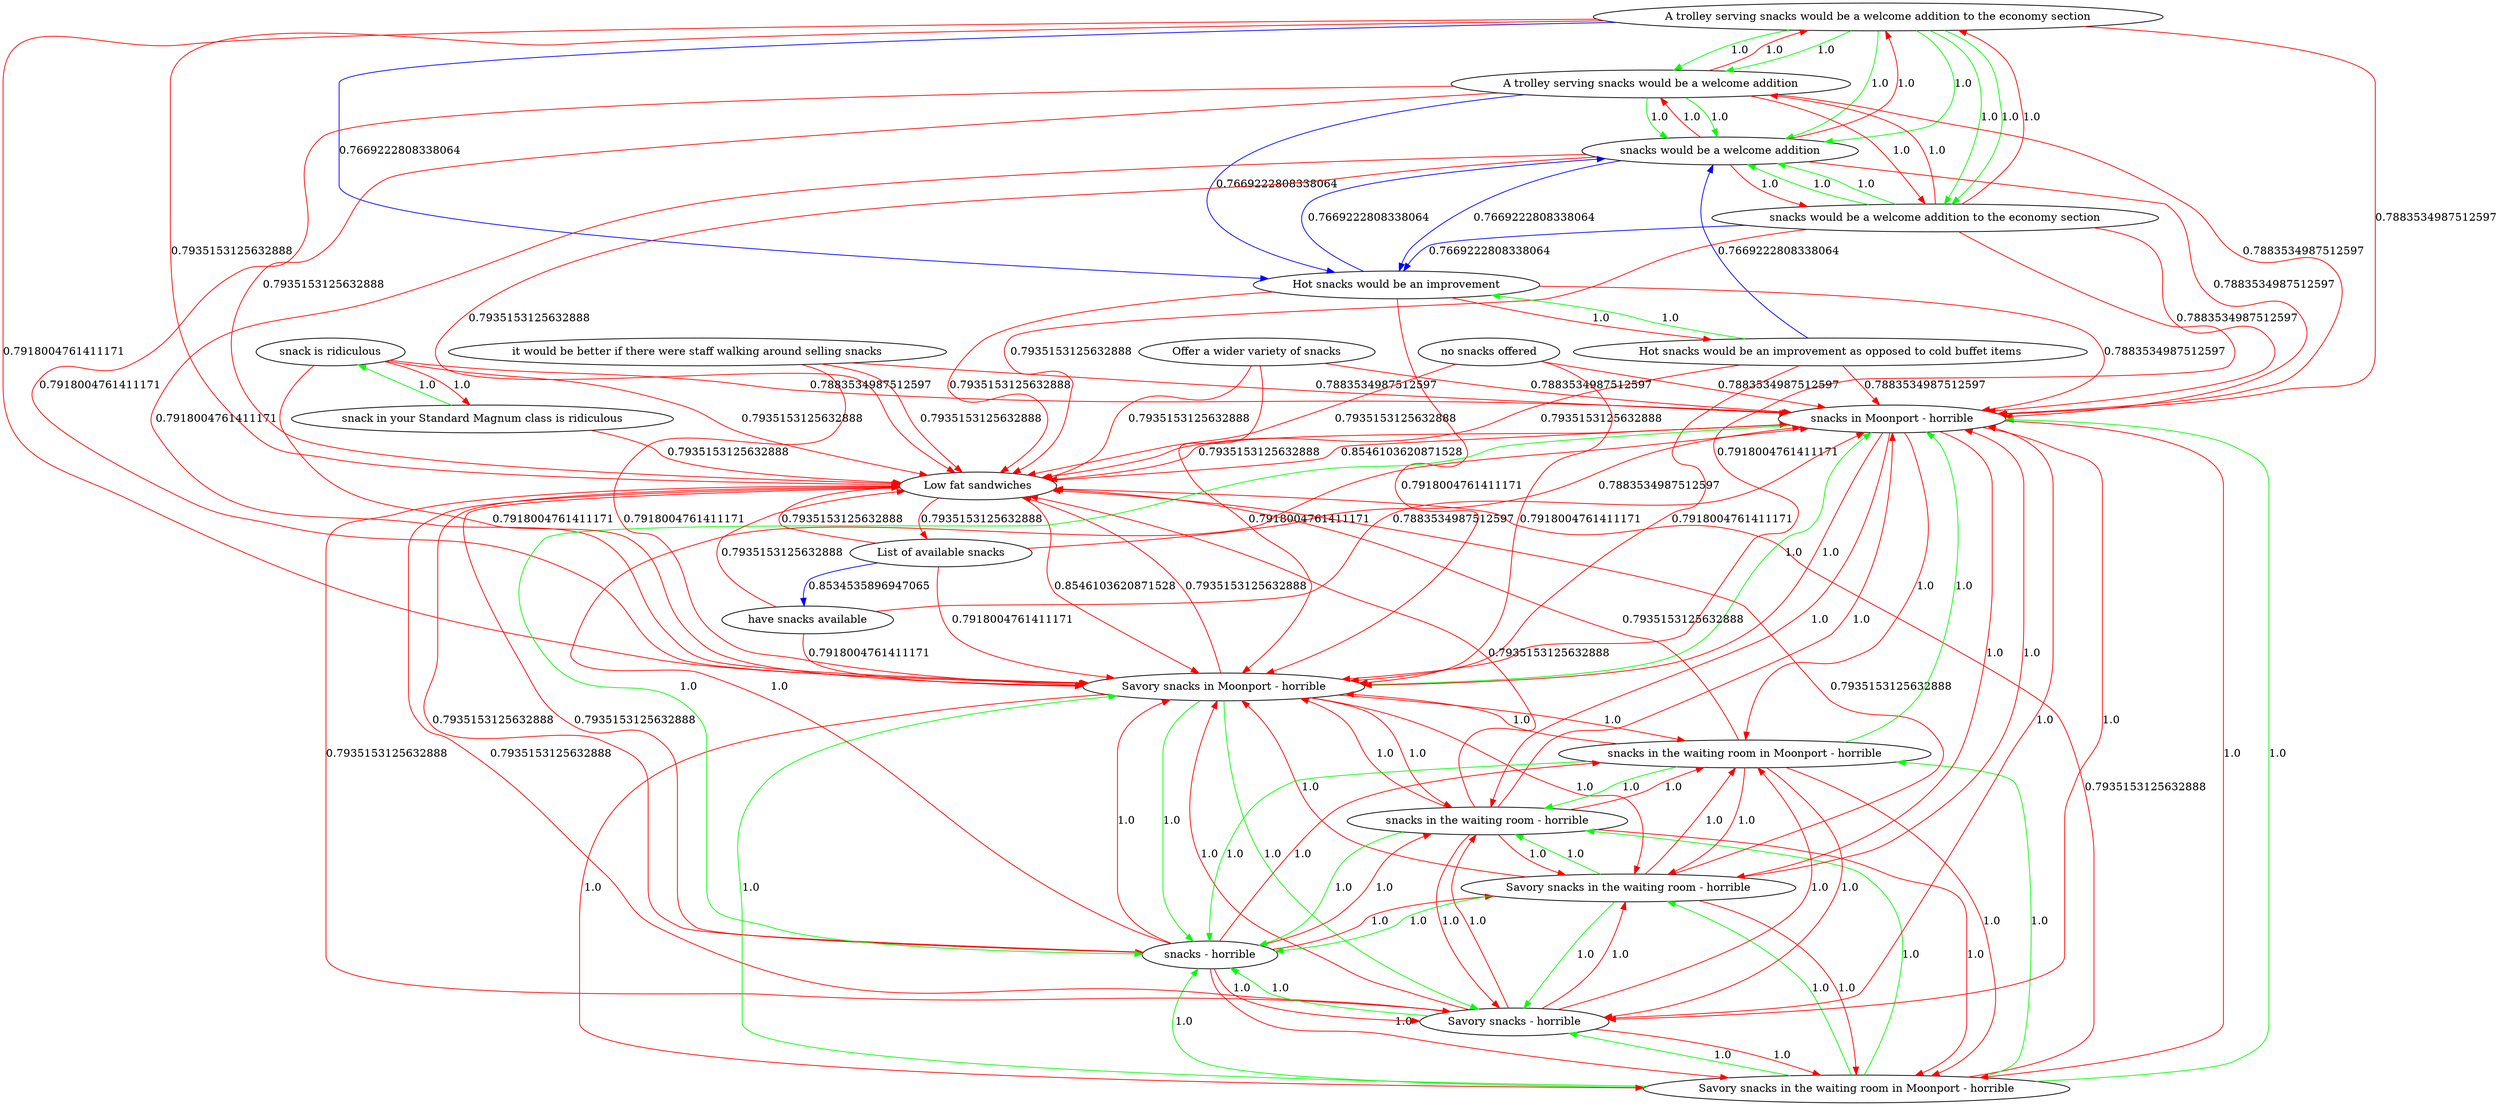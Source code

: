 digraph rawGraph {
"A trolley serving snacks would be a welcome addition to the economy section";"A trolley serving snacks would be a welcome addition";"snacks would be a welcome addition";"snacks would be a welcome addition to the economy section";"Hot snacks would be an improvement as opposed to cold buffet items";"Hot snacks would be an improvement";"List of available snacks";"Low fat sandwiches";"Offer a wider variety of snacks";"Savory snacks in the waiting room in Moonport - horrible";"Savory snacks in Moonport - horrible";"Savory snacks - horrible";"snacks - horrible";"snacks in Moonport - horrible";"Savory snacks in the waiting room - horrible";"snacks in the waiting room - horrible";"snacks in the waiting room in Moonport - horrible";"have snacks available";"it would be better if there were staff walking around selling snacks";"no snacks offered";"snack in your Standard Magnum class is ridiculous";"snack is ridiculous";"A trolley serving snacks would be a welcome addition to the economy section" -> "A trolley serving snacks would be a welcome addition" [label=1.0] [color=green]
"A trolley serving snacks would be a welcome addition" -> "snacks would be a welcome addition" [label=1.0] [color=green]
"A trolley serving snacks would be a welcome addition to the economy section" -> "snacks would be a welcome addition to the economy section" [label=1.0] [color=green]
"snacks would be a welcome addition to the economy section" -> "snacks would be a welcome addition" [label=1.0] [color=green]
"A trolley serving snacks would be a welcome addition to the economy section" -> "snacks would be a welcome addition" [label=1.0] [color=green]
"A trolley serving snacks would be a welcome addition to the economy section" -> "A trolley serving snacks would be a welcome addition" [label=1.0] [color=green]
"A trolley serving snacks would be a welcome addition" -> "snacks would be a welcome addition" [label=1.0] [color=green]
"A trolley serving snacks would be a welcome addition to the economy section" -> "snacks would be a welcome addition to the economy section" [label=1.0] [color=green]
"snacks would be a welcome addition to the economy section" -> "snacks would be a welcome addition" [label=1.0] [color=green]
"A trolley serving snacks would be a welcome addition to the economy section" -> "snacks would be a welcome addition" [label=1.0] [color=green]
"A trolley serving snacks would be a welcome addition" -> "A trolley serving snacks would be a welcome addition to the economy section" [label=1.0] [color=red]
"A trolley serving snacks would be a welcome addition" -> "snacks would be a welcome addition to the economy section" [label=1.0] [color=red]
"snacks would be a welcome addition" -> "A trolley serving snacks would be a welcome addition to the economy section" [label=1.0] [color=red]
"snacks would be a welcome addition" -> "A trolley serving snacks would be a welcome addition" [label=1.0] [color=red]
"snacks would be a welcome addition" -> "snacks would be a welcome addition to the economy section" [label=1.0] [color=red]
"snacks would be a welcome addition to the economy section" -> "A trolley serving snacks would be a welcome addition to the economy section" [label=1.0] [color=red]
"snacks would be a welcome addition to the economy section" -> "A trolley serving snacks would be a welcome addition" [label=1.0] [color=red]
"Hot snacks would be an improvement as opposed to cold buffet items" -> "Hot snacks would be an improvement" [label=1.0] [color=green]
"Hot snacks would be an improvement" -> "Hot snacks would be an improvement as opposed to cold buffet items" [label=1.0] [color=red]
"A trolley serving snacks would be a welcome addition to the economy section" -> "Hot snacks would be an improvement" [label=0.7669222808338064] [color=blue]
"A trolley serving snacks would be a welcome addition" -> "Hot snacks would be an improvement" [label=0.7669222808338064] [color=blue]
"snacks would be a welcome addition" -> "Hot snacks would be an improvement" [label=0.7669222808338064] [color=blue]
"snacks would be a welcome addition to the economy section" -> "Hot snacks would be an improvement" [label=0.7669222808338064] [color=blue]
"Hot snacks would be an improvement as opposed to cold buffet items" -> "snacks would be a welcome addition" [label=0.7669222808338064] [color=blue]
"Hot snacks would be an improvement" -> "snacks would be a welcome addition" [label=0.7669222808338064] [color=blue]
"A trolley serving snacks would be a welcome addition to the economy section" -> "Low fat sandwiches" [label=0.7935153125632888] [color=red]
"A trolley serving snacks would be a welcome addition" -> "Low fat sandwiches" [label=0.7935153125632888] [color=red]
"snacks would be a welcome addition" -> "Low fat sandwiches" [label=0.7935153125632888] [color=red]
"snacks would be a welcome addition to the economy section" -> "Low fat sandwiches" [label=0.7935153125632888] [color=red]
"Hot snacks would be an improvement as opposed to cold buffet items" -> "Low fat sandwiches" [label=0.7935153125632888] [color=red]
"Hot snacks would be an improvement" -> "Low fat sandwiches" [label=0.7935153125632888] [color=red]
"List of available snacks" -> "Low fat sandwiches" [label=0.7935153125632888] [color=red]
"Low fat sandwiches" -> "List of available snacks" [label=0.7935153125632888] [color=red]
"Offer a wider variety of snacks" -> "Low fat sandwiches" [label=0.7935153125632888] [color=red]
"Savory snacks in the waiting room in Moonport - horrible" -> "Savory snacks in Moonport - horrible" [label=1.0] [color=green]
"Savory snacks in Moonport - horrible" -> "Savory snacks - horrible" [label=1.0] [color=green]
"Savory snacks - horrible" -> "snacks - horrible" [label=1.0] [color=green]
"Savory snacks in Moonport - horrible" -> "snacks in Moonport - horrible" [label=1.0] [color=green]
"snacks in Moonport - horrible" -> "snacks - horrible" [label=1.0] [color=green]
"Savory snacks in the waiting room in Moonport - horrible" -> "Savory snacks in the waiting room - horrible" [label=1.0] [color=green]
"Savory snacks in the waiting room - horrible" -> "Savory snacks - horrible" [label=1.0] [color=green]
"Savory snacks in the waiting room - horrible" -> "snacks in the waiting room - horrible" [label=1.0] [color=green]
"snacks in the waiting room - horrible" -> "snacks - horrible" [label=1.0] [color=green]
"Savory snacks in the waiting room in Moonport - horrible" -> "snacks in the waiting room in Moonport - horrible" [label=1.0] [color=green]
"snacks in the waiting room in Moonport - horrible" -> "snacks in Moonport - horrible" [label=1.0] [color=green]
"snacks in the waiting room in Moonport - horrible" -> "snacks in the waiting room - horrible" [label=1.0] [color=green]
"Savory snacks in the waiting room in Moonport - horrible" -> "Savory snacks - horrible" [label=1.0] [color=green]
"Savory snacks in the waiting room in Moonport - horrible" -> "snacks in Moonport - horrible" [label=1.0] [color=green]
"Savory snacks in the waiting room in Moonport - horrible" -> "snacks in the waiting room - horrible" [label=1.0] [color=green]
"Savory snacks in Moonport - horrible" -> "snacks - horrible" [label=1.0] [color=green]
"Savory snacks in the waiting room - horrible" -> "snacks - horrible" [label=1.0] [color=green]
"snacks in the waiting room in Moonport - horrible" -> "snacks - horrible" [label=1.0] [color=green]
"Savory snacks in the waiting room in Moonport - horrible" -> "snacks - horrible" [label=1.0] [color=green]
"Savory snacks in Moonport - horrible" -> "Savory snacks in the waiting room in Moonport - horrible" [label=1.0] [color=red]
"Savory snacks in Moonport - horrible" -> "Savory snacks in the waiting room - horrible" [label=1.0] [color=red]
"Savory snacks in Moonport - horrible" -> "snacks in the waiting room - horrible" [label=1.0] [color=red]
"Savory snacks in Moonport - horrible" -> "snacks in the waiting room in Moonport - horrible" [label=1.0] [color=red]
"Savory snacks - horrible" -> "Savory snacks in the waiting room in Moonport - horrible" [label=1.0] [color=red]
"Savory snacks - horrible" -> "Savory snacks in Moonport - horrible" [label=1.0] [color=red]
"Savory snacks - horrible" -> "snacks in Moonport - horrible" [label=1.0] [color=red]
"Savory snacks - horrible" -> "Savory snacks in the waiting room - horrible" [label=1.0] [color=red]
"Savory snacks - horrible" -> "snacks in the waiting room - horrible" [label=1.0] [color=red]
"Savory snacks - horrible" -> "snacks in the waiting room in Moonport - horrible" [label=1.0] [color=red]
"snacks - horrible" -> "Savory snacks in the waiting room in Moonport - horrible" [label=1.0] [color=red]
"snacks - horrible" -> "Savory snacks in Moonport - horrible" [label=1.0] [color=red]
"snacks - horrible" -> "Savory snacks - horrible" [label=1.0] [color=red]
"snacks - horrible" -> "snacks in Moonport - horrible" [label=1.0] [color=red]
"snacks - horrible" -> "Savory snacks in the waiting room - horrible" [label=1.0] [color=red]
"snacks - horrible" -> "snacks in the waiting room - horrible" [label=1.0] [color=red]
"snacks - horrible" -> "snacks in the waiting room in Moonport - horrible" [label=1.0] [color=red]
"snacks in Moonport - horrible" -> "Savory snacks in the waiting room in Moonport - horrible" [label=1.0] [color=red]
"snacks in Moonport - horrible" -> "Savory snacks in Moonport - horrible" [label=1.0] [color=red]
"snacks in Moonport - horrible" -> "Savory snacks - horrible" [label=1.0] [color=red]
"snacks in Moonport - horrible" -> "Savory snacks in the waiting room - horrible" [label=1.0] [color=red]
"snacks in Moonport - horrible" -> "snacks in the waiting room - horrible" [label=1.0] [color=red]
"snacks in Moonport - horrible" -> "snacks in the waiting room in Moonport - horrible" [label=1.0] [color=red]
"Savory snacks in the waiting room - horrible" -> "Savory snacks in the waiting room in Moonport - horrible" [label=1.0] [color=red]
"Savory snacks in the waiting room - horrible" -> "Savory snacks in Moonport - horrible" [label=1.0] [color=red]
"Savory snacks in the waiting room - horrible" -> "snacks in Moonport - horrible" [label=1.0] [color=red]
"Savory snacks in the waiting room - horrible" -> "snacks in the waiting room in Moonport - horrible" [label=1.0] [color=red]
"snacks in the waiting room - horrible" -> "Savory snacks in the waiting room in Moonport - horrible" [label=1.0] [color=red]
"snacks in the waiting room - horrible" -> "Savory snacks in Moonport - horrible" [label=1.0] [color=red]
"snacks in the waiting room - horrible" -> "Savory snacks - horrible" [label=1.0] [color=red]
"snacks in the waiting room - horrible" -> "snacks in Moonport - horrible" [label=1.0] [color=red]
"snacks in the waiting room - horrible" -> "Savory snacks in the waiting room - horrible" [label=1.0] [color=red]
"snacks in the waiting room - horrible" -> "snacks in the waiting room in Moonport - horrible" [label=1.0] [color=red]
"snacks in the waiting room in Moonport - horrible" -> "Savory snacks in the waiting room in Moonport - horrible" [label=1.0] [color=red]
"snacks in the waiting room in Moonport - horrible" -> "Savory snacks in Moonport - horrible" [label=1.0] [color=red]
"snacks in the waiting room in Moonport - horrible" -> "Savory snacks - horrible" [label=1.0] [color=red]
"snacks in the waiting room in Moonport - horrible" -> "Savory snacks in the waiting room - horrible" [label=1.0] [color=red]
"A trolley serving snacks would be a welcome addition to the economy section" -> "Savory snacks in Moonport - horrible" [label=0.7918004761411171] [color=red]
"A trolley serving snacks would be a welcome addition to the economy section" -> "snacks in Moonport - horrible" [label=0.7883534987512597] [color=red]
"A trolley serving snacks would be a welcome addition" -> "Savory snacks in Moonport - horrible" [label=0.7918004761411171] [color=red]
"A trolley serving snacks would be a welcome addition" -> "snacks in Moonport - horrible" [label=0.7883534987512597] [color=red]
"snacks would be a welcome addition" -> "Savory snacks in Moonport - horrible" [label=0.7918004761411171] [color=red]
"snacks would be a welcome addition" -> "snacks in Moonport - horrible" [label=0.7883534987512597] [color=red]
"snacks would be a welcome addition to the economy section" -> "Savory snacks in Moonport - horrible" [label=0.7918004761411171] [color=red]
"snacks would be a welcome addition to the economy section" -> "snacks in Moonport - horrible" [label=0.7883534987512597] [color=red]
"Hot snacks would be an improvement as opposed to cold buffet items" -> "Savory snacks in Moonport - horrible" [label=0.7918004761411171] [color=red]
"Hot snacks would be an improvement as opposed to cold buffet items" -> "snacks in Moonport - horrible" [label=0.7883534987512597] [color=red]
"Hot snacks would be an improvement" -> "Savory snacks in Moonport - horrible" [label=0.7918004761411171] [color=red]
"Hot snacks would be an improvement" -> "snacks in Moonport - horrible" [label=0.7883534987512597] [color=red]
"List of available snacks" -> "Savory snacks in Moonport - horrible" [label=0.7918004761411171] [color=red]
"List of available snacks" -> "snacks in Moonport - horrible" [label=0.7883534987512597] [color=red]
"Low fat sandwiches" -> "Savory snacks in Moonport - horrible" [label=0.8546103620871528] [color=red]
"Low fat sandwiches" -> "Savory snacks - horrible" [label=0.7935153125632888] [color=red]
"Low fat sandwiches" -> "snacks - horrible" [label=0.7935153125632888] [color=red]
"Low fat sandwiches" -> "snacks in Moonport - horrible" [label=0.8546103620871528] [color=red]
"Offer a wider variety of snacks" -> "Savory snacks in Moonport - horrible" [label=0.7918004761411171] [color=red]
"Offer a wider variety of snacks" -> "snacks in Moonport - horrible" [label=0.7883534987512597] [color=red]
"Savory snacks in the waiting room in Moonport - horrible" -> "Low fat sandwiches" [label=0.7935153125632888] [color=red]
"Savory snacks in Moonport - horrible" -> "Low fat sandwiches" [label=0.7935153125632888] [color=red]
"Savory snacks - horrible" -> "Low fat sandwiches" [label=0.7935153125632888] [color=red]
"snacks - horrible" -> "Low fat sandwiches" [label=0.7935153125632888] [color=red]
"snacks in Moonport - horrible" -> "Low fat sandwiches" [label=0.7935153125632888] [color=red]
"Savory snacks in the waiting room - horrible" -> "Low fat sandwiches" [label=0.7935153125632888] [color=red]
"snacks in the waiting room - horrible" -> "Low fat sandwiches" [label=0.7935153125632888] [color=red]
"snacks in the waiting room in Moonport - horrible" -> "Low fat sandwiches" [label=0.7935153125632888] [color=red]
"List of available snacks" -> "have snacks available" [label=0.8534535896947065] [color=blue]
"have snacks available" -> "Low fat sandwiches" [label=0.7935153125632888] [color=red]
"have snacks available" -> "Savory snacks in Moonport - horrible" [label=0.7918004761411171] [color=red]
"have snacks available" -> "snacks in Moonport - horrible" [label=0.7883534987512597] [color=red]
"it would be better if there were staff walking around selling snacks" -> "Low fat sandwiches" [label=0.7935153125632888] [color=red]
"it would be better if there were staff walking around selling snacks" -> "Savory snacks in Moonport - horrible" [label=0.7918004761411171] [color=red]
"it would be better if there were staff walking around selling snacks" -> "snacks in Moonport - horrible" [label=0.7883534987512597] [color=red]
"no snacks offered" -> "Low fat sandwiches" [label=0.7935153125632888] [color=red]
"no snacks offered" -> "Savory snacks in Moonport - horrible" [label=0.7918004761411171] [color=red]
"no snacks offered" -> "snacks in Moonport - horrible" [label=0.7883534987512597] [color=red]
"snack in your Standard Magnum class is ridiculous" -> "snack is ridiculous" [label=1.0] [color=green]
"snack is ridiculous" -> "snack in your Standard Magnum class is ridiculous" [label=1.0] [color=red]
"snack in your Standard Magnum class is ridiculous" -> "Low fat sandwiches" [label=0.7935153125632888] [color=red]
"snack is ridiculous" -> "Low fat sandwiches" [label=0.7935153125632888] [color=red]
"snack is ridiculous" -> "Savory snacks in Moonport - horrible" [label=0.7918004761411171] [color=red]
"snack is ridiculous" -> "snacks in Moonport - horrible" [label=0.7883534987512597] [color=red]
}